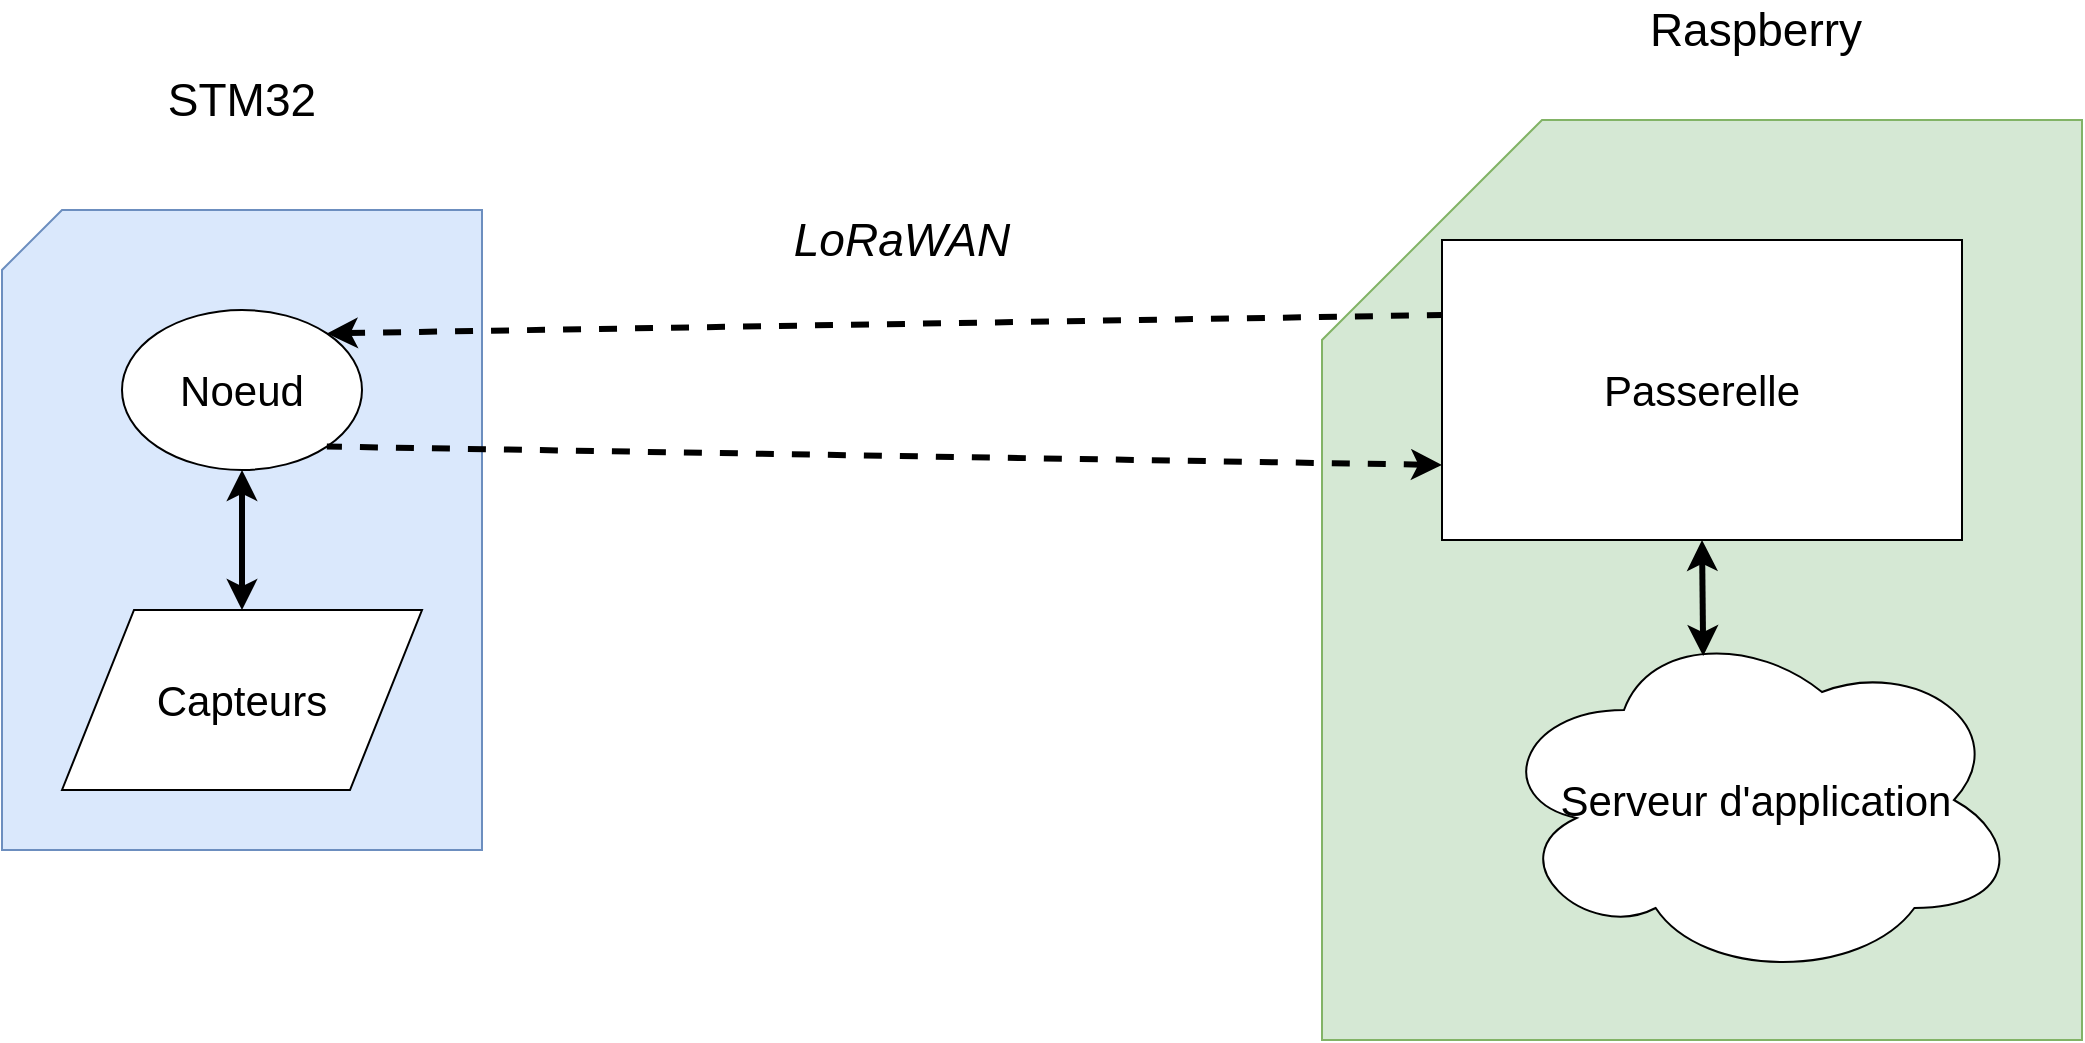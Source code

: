 <mxfile version="12.0.2" type="device" pages="1"><diagram id="XqIeyqwJKLDzu0Ca9USV" name="Page-1"><mxGraphModel dx="1488" dy="980" grid="1" gridSize="10" guides="1" tooltips="1" connect="1" arrows="1" fold="1" page="1" pageScale="1" pageWidth="1169" pageHeight="827" math="0" shadow="0"><root><mxCell id="0"/><mxCell id="1" parent="0"/><mxCell id="iG5x5QUNus20DHvexl7K-1" value="" style="shape=card;whiteSpace=wrap;html=1;fillColor=#d5e8d4;strokeColor=#82b366;size=110;" vertex="1" parent="1"><mxGeometry x="720" y="185" width="380" height="460" as="geometry"/></mxCell><mxCell id="iG5x5QUNus20DHvexl7K-2" value="&lt;font style=&quot;font-size: 21px&quot;&gt;Passerelle &lt;/font&gt;" style="rounded=0;whiteSpace=wrap;html=1;" vertex="1" parent="1"><mxGeometry x="780" y="245" width="260" height="150" as="geometry"/></mxCell><mxCell id="iG5x5QUNus20DHvexl7K-3" value="&lt;font style=&quot;font-size: 21px&quot;&gt;Serveur d'application&lt;/font&gt;" style="ellipse;shape=cloud;whiteSpace=wrap;html=1;" vertex="1" parent="1"><mxGeometry x="805" y="435" width="264" height="180" as="geometry"/></mxCell><mxCell id="iG5x5QUNus20DHvexl7K-8" value="" style="shape=card;whiteSpace=wrap;html=1;fillColor=#dae8fc;strokeColor=#6c8ebf;" vertex="1" parent="1"><mxGeometry x="60" y="230" width="240" height="320" as="geometry"/></mxCell><mxCell id="iG5x5QUNus20DHvexl7K-9" value="&lt;font style=&quot;font-size: 21px&quot;&gt;Noeud&lt;/font&gt;" style="ellipse;whiteSpace=wrap;html=1;" vertex="1" parent="1"><mxGeometry x="120" y="280" width="120" height="80" as="geometry"/></mxCell><mxCell id="iG5x5QUNus20DHvexl7K-7" value="" style="endArrow=none;dashed=1;html=1;strokeWidth=3;entryX=0;entryY=0.25;entryDx=0;entryDy=0;exitX=1;exitY=0;exitDx=0;exitDy=0;startArrow=classic;startFill=1;" edge="1" parent="1" source="iG5x5QUNus20DHvexl7K-9" target="iG5x5QUNus20DHvexl7K-2"><mxGeometry width="50" height="50" relative="1" as="geometry"><mxPoint x="370" y="490" as="sourcePoint"/><mxPoint x="360" y="380" as="targetPoint"/></mxGeometry></mxCell><mxCell id="iG5x5QUNus20DHvexl7K-11" value="" style="endArrow=none;dashed=1;html=1;strokeWidth=3;entryX=1;entryY=1;entryDx=0;entryDy=0;exitX=0;exitY=0.75;exitDx=0;exitDy=0;startArrow=classic;startFill=1;" edge="1" parent="1" source="iG5x5QUNus20DHvexl7K-2" target="iG5x5QUNus20DHvexl7K-9"><mxGeometry width="50" height="50" relative="1" as="geometry"><mxPoint x="99.926" y="708.216" as="sourcePoint"/><mxPoint x="607.5" y="631.5" as="targetPoint"/></mxGeometry></mxCell><mxCell id="iG5x5QUNus20DHvexl7K-12" value="&lt;font style=&quot;font-size: 21px&quot;&gt;Capteurs&lt;/font&gt;" style="shape=parallelogram;perimeter=parallelogramPerimeter;whiteSpace=wrap;html=1;" vertex="1" parent="1"><mxGeometry x="90" y="430" width="180" height="90" as="geometry"/></mxCell><mxCell id="iG5x5QUNus20DHvexl7K-14" value="" style="endArrow=classic;html=1;strokeWidth=3;entryX=0.5;entryY=1;entryDx=0;entryDy=0;startArrow=classic;startFill=1;" edge="1" parent="1" source="iG5x5QUNus20DHvexl7K-12" target="iG5x5QUNus20DHvexl7K-9"><mxGeometry width="50" height="50" relative="1" as="geometry"><mxPoint x="260" y="750" as="sourcePoint"/><mxPoint x="310" y="700" as="targetPoint"/></mxGeometry></mxCell><mxCell id="iG5x5QUNus20DHvexl7K-15" value="" style="endArrow=classic;startArrow=classic;html=1;strokeWidth=3;entryX=0.5;entryY=1;entryDx=0;entryDy=0;exitX=0.4;exitY=0.1;exitDx=0;exitDy=0;exitPerimeter=0;" edge="1" parent="1" source="iG5x5QUNus20DHvexl7K-3" target="iG5x5QUNus20DHvexl7K-2"><mxGeometry width="50" height="50" relative="1" as="geometry"><mxPoint x="130" y="715" as="sourcePoint"/><mxPoint x="180" y="665" as="targetPoint"/></mxGeometry></mxCell><mxCell id="iG5x5QUNus20DHvexl7K-16" value="&lt;font style=&quot;font-size: 23px&quot;&gt;Raspberry&lt;/font&gt;" style="text;html=1;strokeColor=none;fillColor=none;align=center;verticalAlign=middle;whiteSpace=wrap;rounded=0;" vertex="1" parent="1"><mxGeometry x="847" y="125" width="180" height="30" as="geometry"/></mxCell><mxCell id="iG5x5QUNus20DHvexl7K-17" value="&lt;font style=&quot;font-size: 23px&quot;&gt;STM32&lt;/font&gt;" style="text;html=1;strokeColor=none;fillColor=none;align=center;verticalAlign=middle;whiteSpace=wrap;rounded=0;" vertex="1" parent="1"><mxGeometry x="135" y="160" width="90" height="30" as="geometry"/></mxCell><mxCell id="iG5x5QUNus20DHvexl7K-18" value="&lt;i&gt;&lt;font style=&quot;font-size: 23px&quot;&gt;LoRaWAN&lt;/font&gt;&lt;/i&gt;" style="text;html=1;strokeColor=none;fillColor=none;align=center;verticalAlign=middle;whiteSpace=wrap;rounded=0;" vertex="1" parent="1"><mxGeometry x="460" y="222.5" width="100" height="45" as="geometry"/></mxCell></root></mxGraphModel></diagram></mxfile>